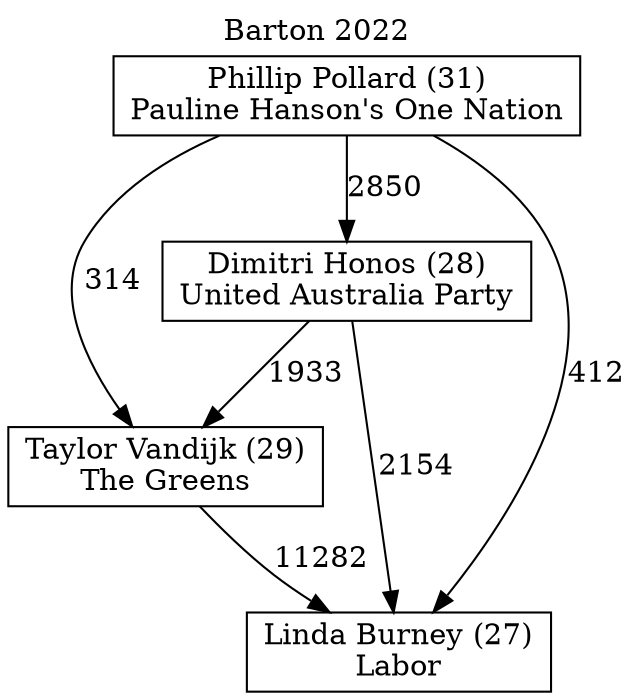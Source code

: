 // House preference flow
digraph "Linda Burney (27)_Barton_2022" {
	graph [label="Barton 2022" labelloc=t mclimit=10]
	node [shape=box]
	"Taylor Vandijk (29)" [label="Taylor Vandijk (29)
The Greens"]
	"Dimitri Honos (28)" [label="Dimitri Honos (28)
United Australia Party"]
	"Phillip Pollard (31)" [label="Phillip Pollard (31)
Pauline Hanson's One Nation"]
	"Linda Burney (27)" [label="Linda Burney (27)
Labor"]
	"Dimitri Honos (28)" -> "Linda Burney (27)" [label=2154]
	"Phillip Pollard (31)" -> "Linda Burney (27)" [label=412]
	"Phillip Pollard (31)" -> "Dimitri Honos (28)" [label=2850]
	"Dimitri Honos (28)" -> "Taylor Vandijk (29)" [label=1933]
	"Taylor Vandijk (29)" -> "Linda Burney (27)" [label=11282]
	"Phillip Pollard (31)" -> "Taylor Vandijk (29)" [label=314]
}
